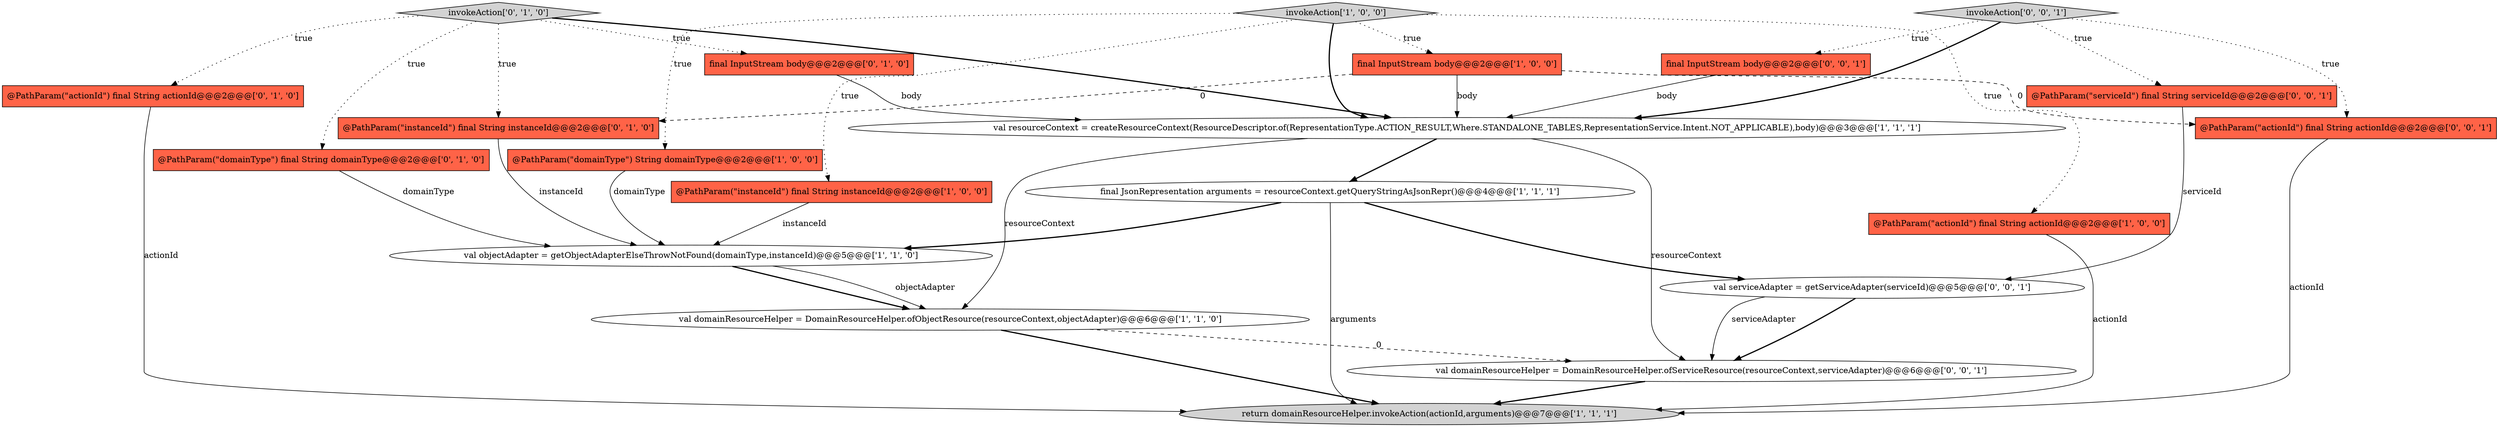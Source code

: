 digraph {
8 [style = filled, label = "final InputStream body@@@2@@@['1', '0', '0']", fillcolor = tomato, shape = box image = "AAA1AAABBB1BBB"];
13 [style = filled, label = "@PathParam(\"actionId\") final String actionId@@@2@@@['0', '1', '0']", fillcolor = tomato, shape = box image = "AAA0AAABBB2BBB"];
3 [style = filled, label = "invokeAction['1', '0', '0']", fillcolor = lightgray, shape = diamond image = "AAA0AAABBB1BBB"];
12 [style = filled, label = "@PathParam(\"domainType\") final String domainType@@@2@@@['0', '1', '0']", fillcolor = tomato, shape = box image = "AAA0AAABBB2BBB"];
9 [style = filled, label = "val domainResourceHelper = DomainResourceHelper.ofObjectResource(resourceContext,objectAdapter)@@@6@@@['1', '1', '0']", fillcolor = white, shape = ellipse image = "AAA0AAABBB1BBB"];
7 [style = filled, label = "@PathParam(\"actionId\") final String actionId@@@2@@@['1', '0', '0']", fillcolor = tomato, shape = box image = "AAA0AAABBB1BBB"];
14 [style = filled, label = "@PathParam(\"instanceId\") final String instanceId@@@2@@@['0', '1', '0']", fillcolor = tomato, shape = box image = "AAA1AAABBB2BBB"];
1 [style = filled, label = "val resourceContext = createResourceContext(ResourceDescriptor.of(RepresentationType.ACTION_RESULT,Where.STANDALONE_TABLES,RepresentationService.Intent.NOT_APPLICABLE),body)@@@3@@@['1', '1', '1']", fillcolor = white, shape = ellipse image = "AAA0AAABBB1BBB"];
18 [style = filled, label = "val domainResourceHelper = DomainResourceHelper.ofServiceResource(resourceContext,serviceAdapter)@@@6@@@['0', '0', '1']", fillcolor = white, shape = ellipse image = "AAA0AAABBB3BBB"];
20 [style = filled, label = "@PathParam(\"actionId\") final String actionId@@@2@@@['0', '0', '1']", fillcolor = tomato, shape = box image = "AAA0AAABBB3BBB"];
15 [style = filled, label = "@PathParam(\"serviceId\") final String serviceId@@@2@@@['0', '0', '1']", fillcolor = tomato, shape = box image = "AAA0AAABBB3BBB"];
16 [style = filled, label = "final InputStream body@@@2@@@['0', '0', '1']", fillcolor = tomato, shape = box image = "AAA0AAABBB3BBB"];
19 [style = filled, label = "val serviceAdapter = getServiceAdapter(serviceId)@@@5@@@['0', '0', '1']", fillcolor = white, shape = ellipse image = "AAA0AAABBB3BBB"];
5 [style = filled, label = "@PathParam(\"domainType\") String domainType@@@2@@@['1', '0', '0']", fillcolor = tomato, shape = box image = "AAA0AAABBB1BBB"];
0 [style = filled, label = "return domainResourceHelper.invokeAction(actionId,arguments)@@@7@@@['1', '1', '1']", fillcolor = lightgray, shape = ellipse image = "AAA0AAABBB1BBB"];
11 [style = filled, label = "final InputStream body@@@2@@@['0', '1', '0']", fillcolor = tomato, shape = box image = "AAA0AAABBB2BBB"];
4 [style = filled, label = "val objectAdapter = getObjectAdapterElseThrowNotFound(domainType,instanceId)@@@5@@@['1', '1', '0']", fillcolor = white, shape = ellipse image = "AAA0AAABBB1BBB"];
17 [style = filled, label = "invokeAction['0', '0', '1']", fillcolor = lightgray, shape = diamond image = "AAA0AAABBB3BBB"];
6 [style = filled, label = "@PathParam(\"instanceId\") final String instanceId@@@2@@@['1', '0', '0']", fillcolor = tomato, shape = box image = "AAA0AAABBB1BBB"];
2 [style = filled, label = "final JsonRepresentation arguments = resourceContext.getQueryStringAsJsonRepr()@@@4@@@['1', '1', '1']", fillcolor = white, shape = ellipse image = "AAA0AAABBB1BBB"];
10 [style = filled, label = "invokeAction['0', '1', '0']", fillcolor = lightgray, shape = diamond image = "AAA0AAABBB2BBB"];
8->1 [style = solid, label="body"];
17->20 [style = dotted, label="true"];
4->9 [style = bold, label=""];
20->0 [style = solid, label="actionId"];
2->0 [style = solid, label="arguments"];
19->18 [style = bold, label=""];
6->4 [style = solid, label="instanceId"];
2->19 [style = bold, label=""];
3->7 [style = dotted, label="true"];
10->12 [style = dotted, label="true"];
9->0 [style = bold, label=""];
4->9 [style = solid, label="objectAdapter"];
3->1 [style = bold, label=""];
17->1 [style = bold, label=""];
9->18 [style = dashed, label="0"];
1->18 [style = solid, label="resourceContext"];
8->20 [style = dashed, label="0"];
1->9 [style = solid, label="resourceContext"];
8->14 [style = dashed, label="0"];
11->1 [style = solid, label="body"];
3->6 [style = dotted, label="true"];
2->4 [style = bold, label=""];
13->0 [style = solid, label="actionId"];
10->14 [style = dotted, label="true"];
17->16 [style = dotted, label="true"];
7->0 [style = solid, label="actionId"];
3->5 [style = dotted, label="true"];
17->15 [style = dotted, label="true"];
12->4 [style = solid, label="domainType"];
19->18 [style = solid, label="serviceAdapter"];
10->13 [style = dotted, label="true"];
10->11 [style = dotted, label="true"];
14->4 [style = solid, label="instanceId"];
1->2 [style = bold, label=""];
5->4 [style = solid, label="domainType"];
15->19 [style = solid, label="serviceId"];
10->1 [style = bold, label=""];
3->8 [style = dotted, label="true"];
18->0 [style = bold, label=""];
16->1 [style = solid, label="body"];
}
